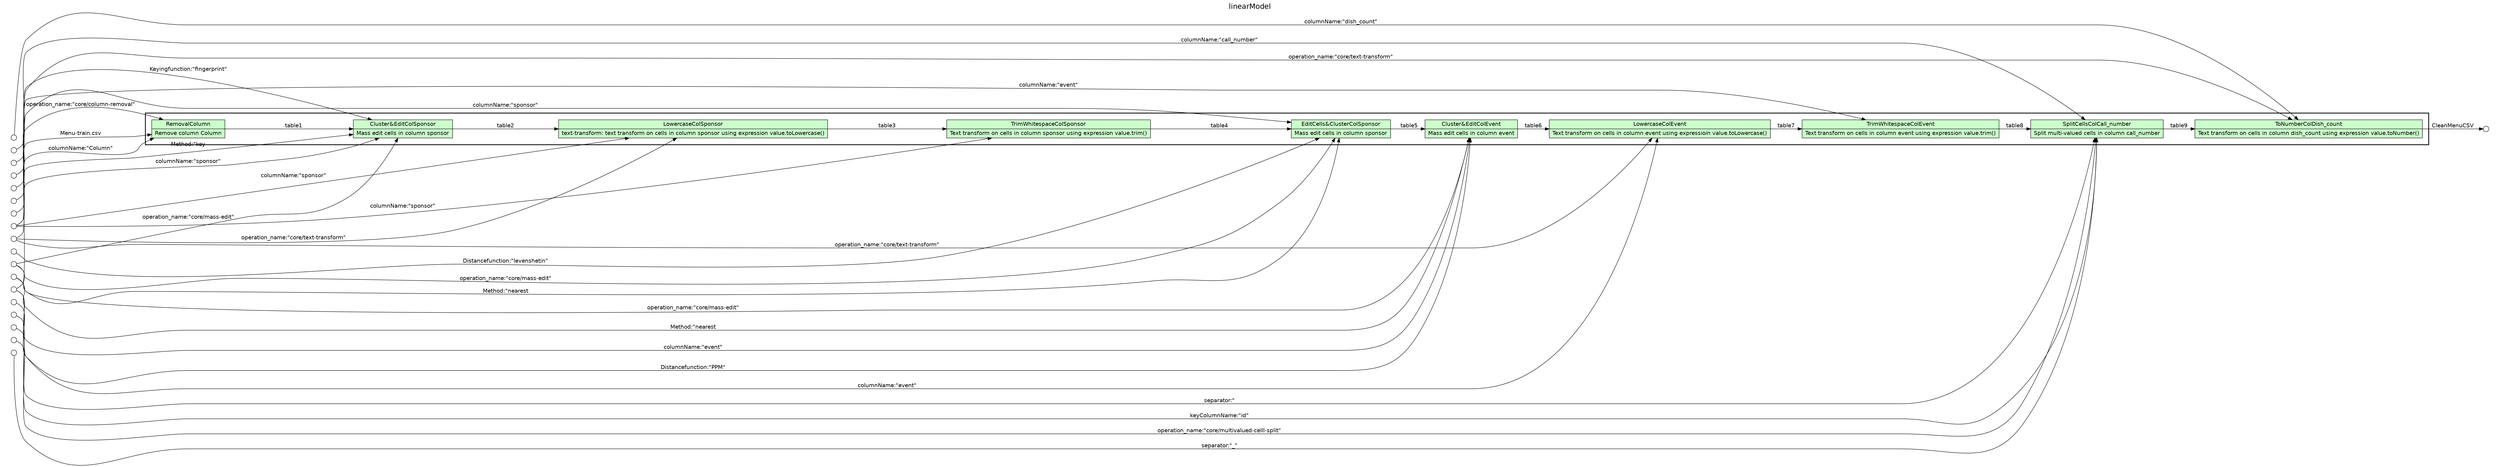 digraph Workflow {
rankdir=LR
fontname=Helvetica; fontsize=18; labelloc=t
label=linearModel
subgraph cluster_workflow_box_outer { label=""; color=black; penwidth=2
subgraph cluster_workflow_box_inner { label=""; penwidth=0
node[shape=box style=filled fillcolor="#CCFFCC" peripheries=1 fontname=Helvetica]
RemovalColumn [shape=record rankdir=LR label="{{<f0> RemovalColumn |<f1> Remove column Column}}"];
"Cluster&EditColSponsor" [shape=record rankdir=LR label="{{<f0> Cluster&EditColSponsor |<f1> Mass edit cells in column sponsor}}"];
LowercaseColSponsor [shape=record rankdir=LR label="{{<f0> LowercaseColSponsor |<f1> text-transform\: text transform on cells in column sponsor using expression value.toLowercase()}}"];
TrimWhitespaceColSponsor [shape=record rankdir=LR label="{{<f0> TrimWhitespaceColSponsor |<f1> Text transform on cells in column sponsor using expression value.trim()}}"];
"EditCells&ClusterColSponsor" [shape=record rankdir=LR label="{{<f0> EditCells&ClusterColSponsor |<f1> Mass edit cells in column sponsor}}"];
"Cluster&EditColEvent" [shape=record rankdir=LR label="{{<f0> Cluster&EditColEvent |<f1> Mass edit cells in column event}}"];
LowercaseColEvent [shape=record rankdir=LR label="{{<f0> LowercaseColEvent |<f1> Text transform on cells in column event using expressioin value.toLowercase()}}"];
TrimWhitespaceColEvent [shape=record rankdir=LR label="{{<f0> TrimWhitespaceColEvent |<f1> Text transform on cells in column event using expression value.trim()}}"];
SplitCellsColCall_number [shape=record rankdir=LR label="{{<f0> SplitCellsColCall_number |<f1> Split multi-valued cells in column call_number}}"];
ToNumberColDish_count [shape=record rankdir=LR label="{{<f0> ToNumberColDish_count |<f1> Text transform on cells in column dish_count using expression value.toNumber()}}"];
edge[fontname=Helvetica]
RemovalColumn -> "Cluster&EditColSponsor" [label=table1]
"Cluster&EditColSponsor" -> LowercaseColSponsor [label=table2]
LowercaseColSponsor -> TrimWhitespaceColSponsor [label=table3]
TrimWhitespaceColSponsor -> "EditCells&ClusterColSponsor" [label=table4]
"EditCells&ClusterColSponsor" -> "Cluster&EditColEvent" [label=table5]
"Cluster&EditColEvent" -> LowercaseColEvent [label=table6]
LowercaseColEvent -> TrimWhitespaceColEvent [label=table7]
TrimWhitespaceColEvent -> SplitCellsColCall_number [label=table8]
SplitCellsColCall_number -> ToNumberColDish_count [label=table9]
}}
subgraph cluster_input_ports_group_outer { label=""; penwidth=0
subgraph cluster_input_ports_group_inner { label=""; penwidth=0
node[shape=circle style=filled fillcolor="#FFFFFF" peripheries=1 fontname=Helvetica width=0.2]
"Menu-train.csv_input_port" [label=""]
"columnName:\"Column\"_input_port" [label=""]
"columnName:\"sponsor\"_input_port" [label=""]
"columnName:\"event\"_input_port" [label=""]
"columnName:\"call_number\"_input_port" [label=""]
"columnName:\"dish_count\"_input_port" [label=""]
"operation_name:\"core/column-removal\"_input_port" [label=""]
"operation_name:\"core/mass-edit\"_input_port" [label=""]
"operation_name:\"core/text-transform\"_input_port" [label=""]
"operation_name:\"core/multivalued-celll-split\"_input_port" [label=""]
"separator:\"_\"_input_port" [label=""]
"separator:\"_input_port" [label=""]
"keyColumnName:\"id\"_input_port" [label=""]
"Method:\"key_input_port" [label=""]
"Keyingfunction:\"fingerprint\"_input_port" [label=""]
"Method:\"nearest_input_port" [label=""]
"Distancefunction:\"PPM\"_input_port" [label=""]
"Distancefunction:\"levenshetin\"_input_port" [label=""]
}}
subgraph cluster_output_ports_group_outer { label=""; penwidth=0
subgraph cluster_output_ports_group_inner { label=""; penwidth=0
node[shape=circle style=filled fillcolor="#FFFFFF" peripheries=1 fontname=Helvetica width=0.2]
CleanMenuCSV_output_port [label=""]
}}
edge[fontname=Helvetica]
"Menu-train.csv_input_port" -> RemovalColumn [label="Menu-train.csv"]
"operation_name:\"core/column-removal\"_input_port" -> RemovalColumn [label="operation_name:\"core/column-removal\""]
"columnName:\"Column\"_input_port" -> RemovalColumn [label="columnName:\"Column\""]
"operation_name:\"core/mass-edit\"_input_port" -> "Cluster&EditColSponsor" [label="operation_name:\"core/mass-edit\""]
"operation_name:\"core/mass-edit\"_input_port" -> "EditCells&ClusterColSponsor" [label="operation_name:\"core/mass-edit\""]
"operation_name:\"core/mass-edit\"_input_port" -> "Cluster&EditColEvent" [label="operation_name:\"core/mass-edit\""]
"columnName:\"sponsor\"_input_port" -> "Cluster&EditColSponsor" [label="columnName:\"sponsor\""]
"columnName:\"sponsor\"_input_port" -> LowercaseColSponsor [label="columnName:\"sponsor\""]
"columnName:\"sponsor\"_input_port" -> TrimWhitespaceColSponsor [label="columnName:\"sponsor\""]
"columnName:\"sponsor\"_input_port" -> "EditCells&ClusterColSponsor" [label="columnName:\"sponsor\""]
"Method:\"key_input_port" -> "Cluster&EditColSponsor" [label="Method:\"key"]
"Keyingfunction:\"fingerprint\"_input_port" -> "Cluster&EditColSponsor" [label="Keyingfunction:\"fingerprint\""]
"operation_name:\"core/text-transform\"_input_port" -> LowercaseColSponsor [label="operation_name:\"core/text-transform\""]
"operation_name:\"core/text-transform\"_input_port" -> LowercaseColEvent [label="operation_name:\"core/text-transform\""]
"operation_name:\"core/text-transform\"_input_port" -> ToNumberColDish_count [label="operation_name:\"core/text-transform\""]
"Method:\"nearest_input_port" -> "EditCells&ClusterColSponsor" [label="Method:\"nearest"]
"Method:\"nearest_input_port" -> "Cluster&EditColEvent" [label="Method:\"nearest"]
"Distancefunction:\"levenshetin\"_input_port" -> "EditCells&ClusterColSponsor" [label="Distancefunction:\"levenshetin\""]
"columnName:\"event\"_input_port" -> "Cluster&EditColEvent" [label="columnName:\"event\""]
"columnName:\"event\"_input_port" -> LowercaseColEvent [label="columnName:\"event\""]
"columnName:\"event\"_input_port" -> TrimWhitespaceColEvent [label="columnName:\"event\""]
"Distancefunction:\"PPM\"_input_port" -> "Cluster&EditColEvent" [label="Distancefunction:\"PPM\""]
"operation_name:\"core/multivalued-celll-split\"_input_port" -> SplitCellsColCall_number [label="operation_name:\"core/multivalued-celll-split\""]
"columnName:\"call_number\"_input_port" -> SplitCellsColCall_number [label="columnName:\"call_number\""]
"separator:\"_\"_input_port" -> SplitCellsColCall_number [label="separator:\"_\""]
"separator:\"_input_port" -> SplitCellsColCall_number [label="separator:\""]
"keyColumnName:\"id\"_input_port" -> SplitCellsColCall_number [label="keyColumnName:\"id\""]
"columnName:\"dish_count\"_input_port" -> ToNumberColDish_count [label="columnName:\"dish_count\""]
edge[fontname=Helvetica]
ToNumberColDish_count -> CleanMenuCSV_output_port [label=CleanMenuCSV]
}
